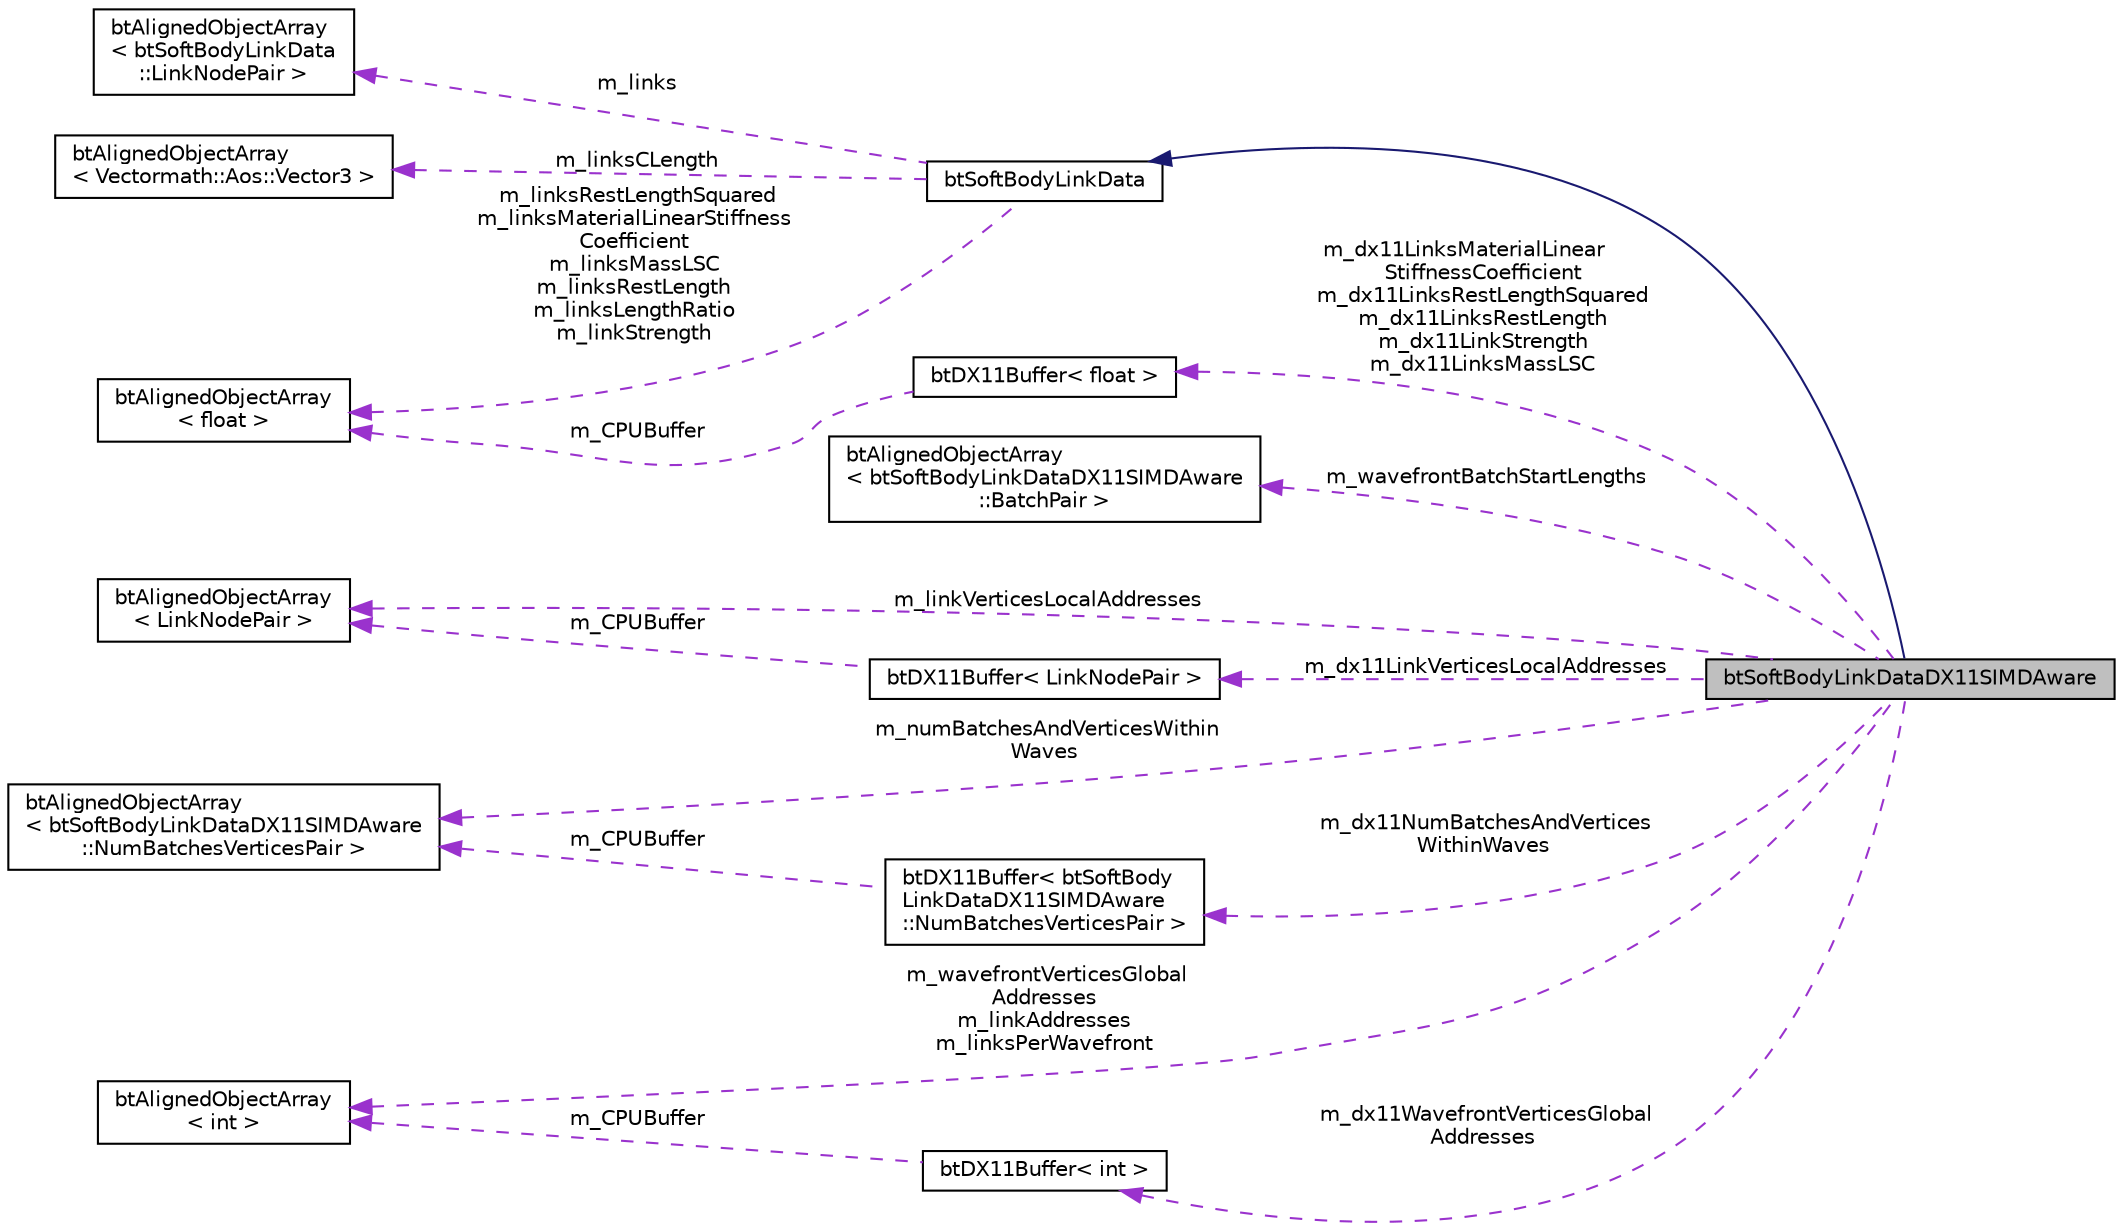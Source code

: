 digraph "btSoftBodyLinkDataDX11SIMDAware"
{
  edge [fontname="Helvetica",fontsize="10",labelfontname="Helvetica",labelfontsize="10"];
  node [fontname="Helvetica",fontsize="10",shape=record];
  rankdir="LR";
  Node1 [label="btSoftBodyLinkDataDX11SIMDAware",height=0.2,width=0.4,color="black", fillcolor="grey75", style="filled", fontcolor="black"];
  Node2 -> Node1 [dir="back",color="midnightblue",fontsize="10",style="solid",fontname="Helvetica"];
  Node2 [label="btSoftBodyLinkData",height=0.2,width=0.4,color="black", fillcolor="white", style="filled",URL="$classbt_soft_body_link_data.html"];
  Node3 -> Node2 [dir="back",color="darkorchid3",fontsize="10",style="dashed",label=" m_linksCLength" ,fontname="Helvetica"];
  Node3 [label="btAlignedObjectArray\l\< Vectormath::Aos::Vector3 \>",height=0.2,width=0.4,color="black", fillcolor="white", style="filled",URL="$classbt_aligned_object_array.html"];
  Node4 -> Node2 [dir="back",color="darkorchid3",fontsize="10",style="dashed",label=" m_linksRestLengthSquared\nm_linksMaterialLinearStiffness\lCoefficient\nm_linksMassLSC\nm_linksRestLength\nm_linksLengthRatio\nm_linkStrength" ,fontname="Helvetica"];
  Node4 [label="btAlignedObjectArray\l\< float \>",height=0.2,width=0.4,color="black", fillcolor="white", style="filled",URL="$classbt_aligned_object_array.html"];
  Node5 -> Node2 [dir="back",color="darkorchid3",fontsize="10",style="dashed",label=" m_links" ,fontname="Helvetica"];
  Node5 [label="btAlignedObjectArray\l\< btSoftBodyLinkData\l::LinkNodePair \>",height=0.2,width=0.4,color="black", fillcolor="white", style="filled",URL="$classbt_aligned_object_array.html"];
  Node6 -> Node1 [dir="back",color="darkorchid3",fontsize="10",style="dashed",label=" m_wavefrontBatchStartLengths" ,fontname="Helvetica"];
  Node6 [label="btAlignedObjectArray\l\< btSoftBodyLinkDataDX11SIMDAware\l::BatchPair \>",height=0.2,width=0.4,color="black", fillcolor="white", style="filled",URL="$classbt_aligned_object_array.html"];
  Node7 -> Node1 [dir="back",color="darkorchid3",fontsize="10",style="dashed",label=" m_dx11LinksMaterialLinear\lStiffnessCoefficient\nm_dx11LinksRestLengthSquared\nm_dx11LinksRestLength\nm_dx11LinkStrength\nm_dx11LinksMassLSC" ,fontname="Helvetica"];
  Node7 [label="btDX11Buffer\< float \>",height=0.2,width=0.4,color="black", fillcolor="white", style="filled",URL="$classbt_d_x11_buffer.html"];
  Node4 -> Node7 [dir="back",color="darkorchid3",fontsize="10",style="dashed",label=" m_CPUBuffer" ,fontname="Helvetica"];
  Node8 -> Node1 [dir="back",color="darkorchid3",fontsize="10",style="dashed",label=" m_linkVerticesLocalAddresses" ,fontname="Helvetica"];
  Node8 [label="btAlignedObjectArray\l\< LinkNodePair \>",height=0.2,width=0.4,color="black", fillcolor="white", style="filled",URL="$classbt_aligned_object_array.html"];
  Node9 -> Node1 [dir="back",color="darkorchid3",fontsize="10",style="dashed",label=" m_dx11LinkVerticesLocalAddresses" ,fontname="Helvetica"];
  Node9 [label="btDX11Buffer\< LinkNodePair \>",height=0.2,width=0.4,color="black", fillcolor="white", style="filled",URL="$classbt_d_x11_buffer.html"];
  Node8 -> Node9 [dir="back",color="darkorchid3",fontsize="10",style="dashed",label=" m_CPUBuffer" ,fontname="Helvetica"];
  Node10 -> Node1 [dir="back",color="darkorchid3",fontsize="10",style="dashed",label=" m_dx11NumBatchesAndVertices\lWithinWaves" ,fontname="Helvetica"];
  Node10 [label="btDX11Buffer\< btSoftBody\lLinkDataDX11SIMDAware\l::NumBatchesVerticesPair \>",height=0.2,width=0.4,color="black", fillcolor="white", style="filled",URL="$classbt_d_x11_buffer.html"];
  Node11 -> Node10 [dir="back",color="darkorchid3",fontsize="10",style="dashed",label=" m_CPUBuffer" ,fontname="Helvetica"];
  Node11 [label="btAlignedObjectArray\l\< btSoftBodyLinkDataDX11SIMDAware\l::NumBatchesVerticesPair \>",height=0.2,width=0.4,color="black", fillcolor="white", style="filled",URL="$classbt_aligned_object_array.html"];
  Node12 -> Node1 [dir="back",color="darkorchid3",fontsize="10",style="dashed",label=" m_dx11WavefrontVerticesGlobal\lAddresses" ,fontname="Helvetica"];
  Node12 [label="btDX11Buffer\< int \>",height=0.2,width=0.4,color="black", fillcolor="white", style="filled",URL="$classbt_d_x11_buffer.html"];
  Node13 -> Node12 [dir="back",color="darkorchid3",fontsize="10",style="dashed",label=" m_CPUBuffer" ,fontname="Helvetica"];
  Node13 [label="btAlignedObjectArray\l\< int \>",height=0.2,width=0.4,color="black", fillcolor="white", style="filled",URL="$classbt_aligned_object_array.html"];
  Node11 -> Node1 [dir="back",color="darkorchid3",fontsize="10",style="dashed",label=" m_numBatchesAndVerticesWithin\lWaves" ,fontname="Helvetica"];
  Node13 -> Node1 [dir="back",color="darkorchid3",fontsize="10",style="dashed",label=" m_wavefrontVerticesGlobal\lAddresses\nm_linkAddresses\nm_linksPerWavefront" ,fontname="Helvetica"];
}
